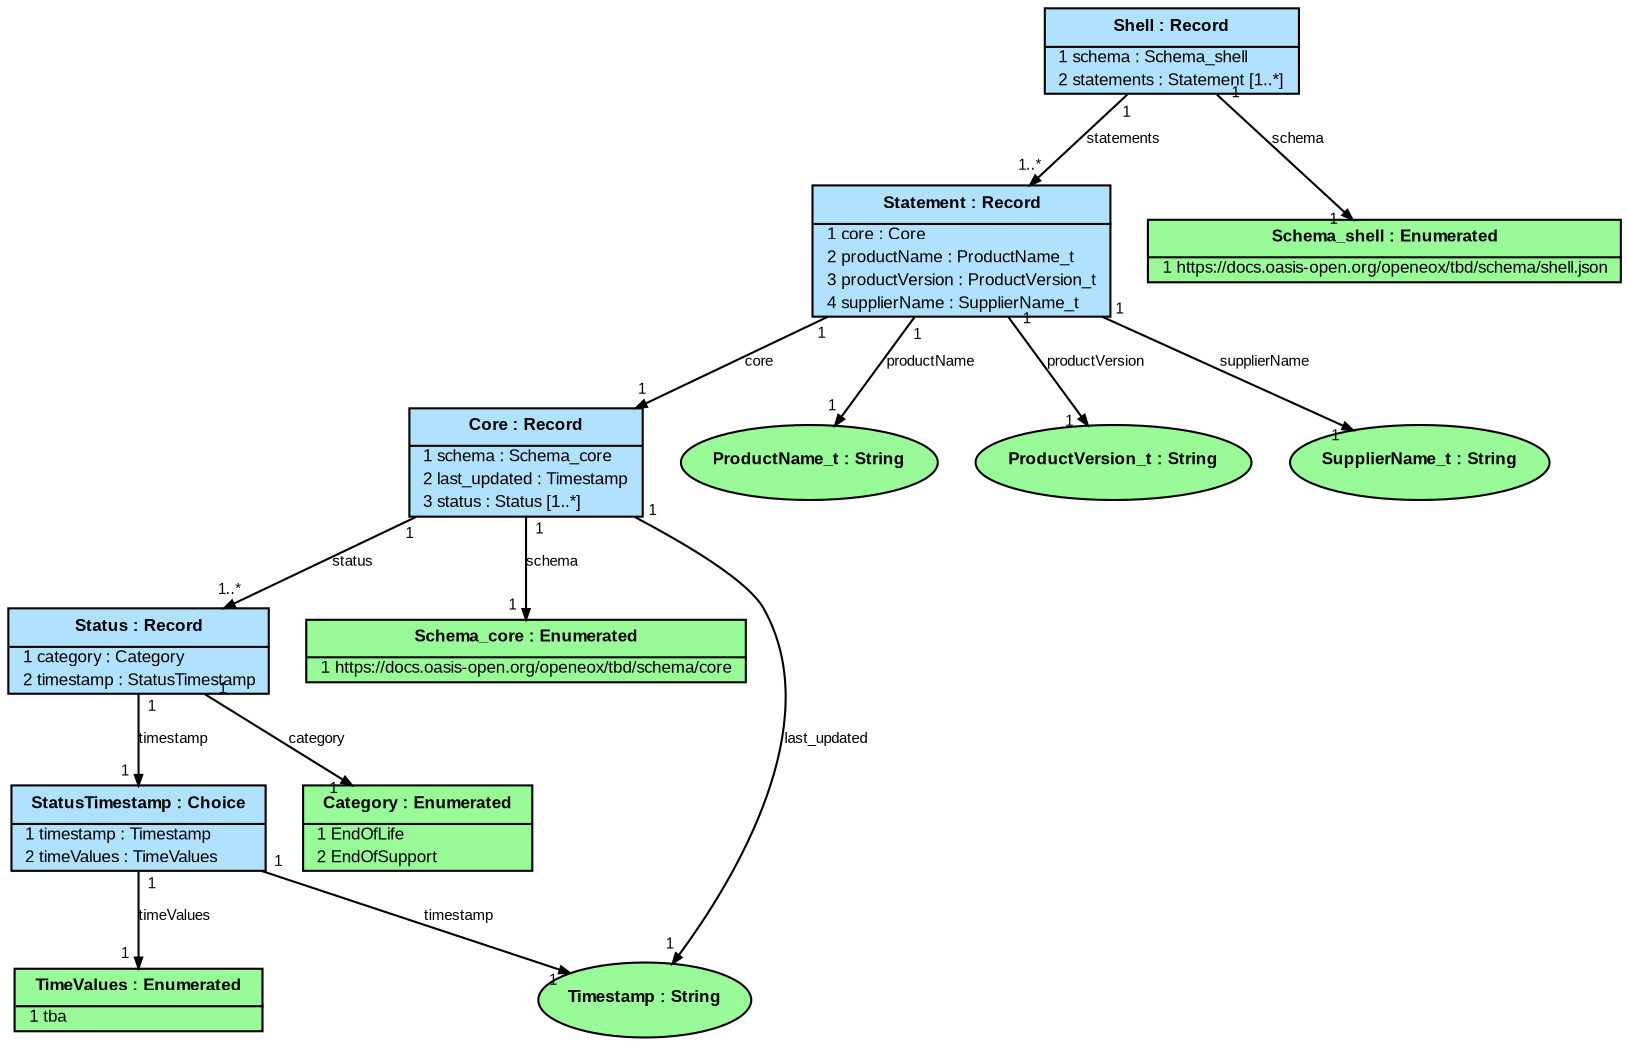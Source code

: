 # package: https://docs.oasis-open.org/openeox/tbd/schema/shell
# title: EOL and EOS Information
# description: A draft schema for representing End-of-Life (EOL) and End-of-Support (EOS) information in OpenEoX.
# exports: ['Shell']
# config: {'$TypeName': '^[$A-Z][-_$A-Za-z0-9]{0,63}$'}

digraph G {
  graph [fontname=Arial, fontsize=12];
  node [fontname=Arial, fontsize=8, shape=plain, style=filled, fillcolor=lightskyblue1];
  edge [fontname=Arial, fontsize=7, arrowsize=0.5, labelangle=45.0, labeldistance=0.9];
  bgcolor="transparent";

n0 [label=<<table cellborder="0" cellpadding="1" cellspacing="0">
<tr><td cellpadding="4"><b>  Shell : Record  </b></td></tr><hr/>
  <tr><td align="left">  1 schema : Schema_shell  </td></tr>
  <tr><td align="left">  2 statements : Statement [1..*]  </td></tr>
</table>>]

n1 [label=<<table cellborder="0" cellpadding="1" cellspacing="0">
<tr><td cellpadding="4"><b>  Statement : Record  </b></td></tr><hr/>
  <tr><td align="left">  1 core : Core  </td></tr>
  <tr><td align="left">  2 productName : ProductName_t  </td></tr>
  <tr><td align="left">  3 productVersion : ProductVersion_t  </td></tr>
  <tr><td align="left">  4 supplierName : SupplierName_t  </td></tr>
</table>>]

n2 [label=<<table cellborder="0" cellpadding="1" cellspacing="0">
<tr><td cellpadding="4"><b>  Core : Record  </b></td></tr><hr/>
  <tr><td align="left">  1 schema : Schema_core  </td></tr>
  <tr><td align="left">  2 last_updated : Timestamp  </td></tr>
  <tr><td align="left">  3 status : Status [1..*]  </td></tr>
</table>>]

n3 [label=<<table cellborder="0" cellpadding="1" cellspacing="0">
<tr><td cellpadding="4"><b>  Status : Record  </b></td></tr><hr/>
  <tr><td align="left">  1 category : Category  </td></tr>
  <tr><td align="left">  2 timestamp : StatusTimestamp  </td></tr>
</table>>]

n4 [label=<<table cellborder="0" cellpadding="1" cellspacing="0">
<tr><td cellpadding="4"><b>  StatusTimestamp : Choice  </b></td></tr><hr/>
  <tr><td align="left">  1 timestamp : Timestamp  </td></tr>
  <tr><td align="left">  2 timeValues : TimeValues  </td></tr>
</table>>]

n5 [fillcolor=palegreen, label=<<table cellborder="0" cellpadding="1" cellspacing="0">
<tr><td cellpadding="4"><b>  Schema_core : Enumerated  </b></td></tr><hr/>
  <tr><td align="left">  1 https://docs.oasis-open.org/openeox/tbd/schema/core  </td></tr>
</table>>]

n6 [fillcolor=palegreen, label=<<table cellborder="0" cellpadding="1" cellspacing="0">
<tr><td cellpadding="4"><b>  Schema_shell : Enumerated  </b></td></tr><hr/>
  <tr><td align="left">  1 https://docs.oasis-open.org/openeox/tbd/schema/shell.json  </td></tr>
</table>>]

n7 [fillcolor=palegreen, label=<<table cellborder="0" cellpadding="1" cellspacing="0">
<tr><td cellpadding="4"><b>  Category : Enumerated  </b></td></tr><hr/>
  <tr><td align="left">  1 EndOfLife  </td></tr>
  <tr><td align="left">  2 EndOfSupport  </td></tr>
</table>>]

n8 [fillcolor=palegreen, label=<<table cellborder="0" cellpadding="1" cellspacing="0">
<tr><td cellpadding="4"><b>  TimeValues : Enumerated  </b></td></tr><hr/>
  <tr><td align="left">  1 tba  </td></tr>
</table>>]

n9 [label=<<b>Timestamp : String</b>>, shape=ellipse, style=filled, fillcolor=palegreen]

n10 [label=<<b>ProductName_t : String</b>>, shape=ellipse, style=filled, fillcolor=palegreen]

n11 [label=<<b>ProductVersion_t : String</b>>, shape=ellipse, style=filled, fillcolor=palegreen]

n12 [label=<<b>SupplierName_t : String</b>>, shape=ellipse, style=filled, fillcolor=palegreen]

  n0 -> n6 [label=schema, headlabel="1", taillabel="1"]
  n0 -> n1 [label=statements, headlabel="1..*", taillabel="1"]
  n1 -> n2 [label=core, headlabel="1", taillabel="1"]
  n1 -> n10 [label=productName, headlabel="1", taillabel="1"]
  n1 -> n11 [label=productVersion, headlabel="1", taillabel="1"]
  n1 -> n12 [label=supplierName, headlabel="1", taillabel="1"]
  n2 -> n5 [label=schema, headlabel="1", taillabel="1"]
  n2 -> n9 [label=last_updated, headlabel="1", taillabel="1"]
  n2 -> n3 [label=status, headlabel="1..*", taillabel="1"]
  n3 -> n7 [label=category, headlabel="1", taillabel="1"]
  n3 -> n4 [label=timestamp, headlabel="1", taillabel="1"]
  n4 -> n9 [label=timestamp, headlabel="1", taillabel="1"]
  n4 -> n8 [label=timeValues, headlabel="1", taillabel="1"]
}
